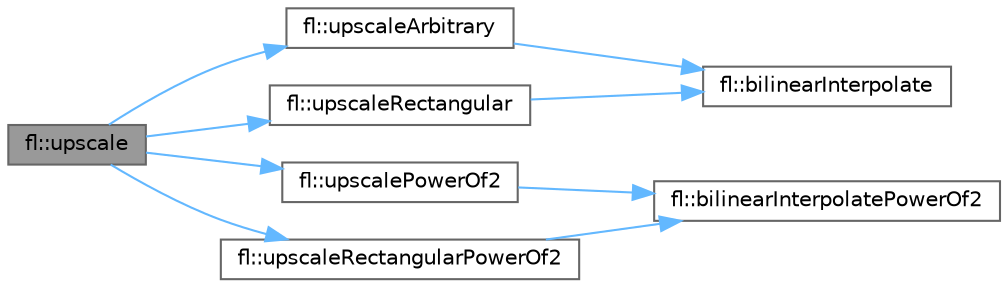 digraph "fl::upscale"
{
 // INTERACTIVE_SVG=YES
 // LATEX_PDF_SIZE
  bgcolor="transparent";
  edge [fontname=Helvetica,fontsize=10,labelfontname=Helvetica,labelfontsize=10];
  node [fontname=Helvetica,fontsize=10,shape=box,height=0.2,width=0.4];
  rankdir="LR";
  Node1 [id="Node000001",label="fl::upscale",height=0.2,width=0.4,color="gray40", fillcolor="grey60", style="filled", fontcolor="black",tooltip=" "];
  Node1 -> Node2 [id="edge1_Node000001_Node000002",color="steelblue1",style="solid",tooltip=" "];
  Node2 [id="Node000002",label="fl::upscaleArbitrary",height=0.2,width=0.4,color="grey40", fillcolor="white", style="filled",URL="$d4/d36/namespacefl_a49ec31bbd180eb03839d5a3fb1ebd25b.html#a49ec31bbd180eb03839d5a3fb1ebd25b",tooltip="Performs bilinear interpolation for upscaling an image."];
  Node2 -> Node3 [id="edge2_Node000002_Node000003",color="steelblue1",style="solid",tooltip=" "];
  Node3 [id="Node000003",label="fl::bilinearInterpolate",height=0.2,width=0.4,color="grey40", fillcolor="white", style="filled",URL="$d4/d36/namespacefl_aa24fef1c27fa0f275fb652055c8e1d21.html#aa24fef1c27fa0f275fb652055c8e1d21",tooltip=" "];
  Node1 -> Node4 [id="edge3_Node000001_Node000004",color="steelblue1",style="solid",tooltip=" "];
  Node4 [id="Node000004",label="fl::upscalePowerOf2",height=0.2,width=0.4,color="grey40", fillcolor="white", style="filled",URL="$d4/d36/namespacefl_afaddf1c4a2474243bdc613c1d6e37f37.html#afaddf1c4a2474243bdc613c1d6e37f37",tooltip="Performs bilinear interpolation for upscaling an image."];
  Node4 -> Node5 [id="edge4_Node000004_Node000005",color="steelblue1",style="solid",tooltip=" "];
  Node5 [id="Node000005",label="fl::bilinearInterpolatePowerOf2",height=0.2,width=0.4,color="grey40", fillcolor="white", style="filled",URL="$d4/d36/namespacefl_a36918068f364959acb5a80d126b92e3c.html#a36918068f364959acb5a80d126b92e3c",tooltip=" "];
  Node1 -> Node6 [id="edge5_Node000001_Node000006",color="steelblue1",style="solid",tooltip=" "];
  Node6 [id="Node000006",label="fl::upscaleRectangular",height=0.2,width=0.4,color="grey40", fillcolor="white", style="filled",URL="$d4/d36/namespacefl_a079778d9a1c3897463a1b8171ff69da2.html#a079778d9a1c3897463a1b8171ff69da2",tooltip="Optimized upscale for rectangular/line-by-line XY maps."];
  Node6 -> Node3 [id="edge6_Node000006_Node000003",color="steelblue1",style="solid",tooltip=" "];
  Node1 -> Node7 [id="edge7_Node000001_Node000007",color="steelblue1",style="solid",tooltip=" "];
  Node7 [id="Node000007",label="fl::upscaleRectangularPowerOf2",height=0.2,width=0.4,color="grey40", fillcolor="white", style="filled",URL="$d4/d36/namespacefl_a1e3cf3732e34b0b72f422b99394a9120.html#a1e3cf3732e34b0b72f422b99394a9120",tooltip="Optimized upscale for rectangular/line-by-line XY maps (power-of-2 version)."];
  Node7 -> Node5 [id="edge8_Node000007_Node000005",color="steelblue1",style="solid",tooltip=" "];
}
